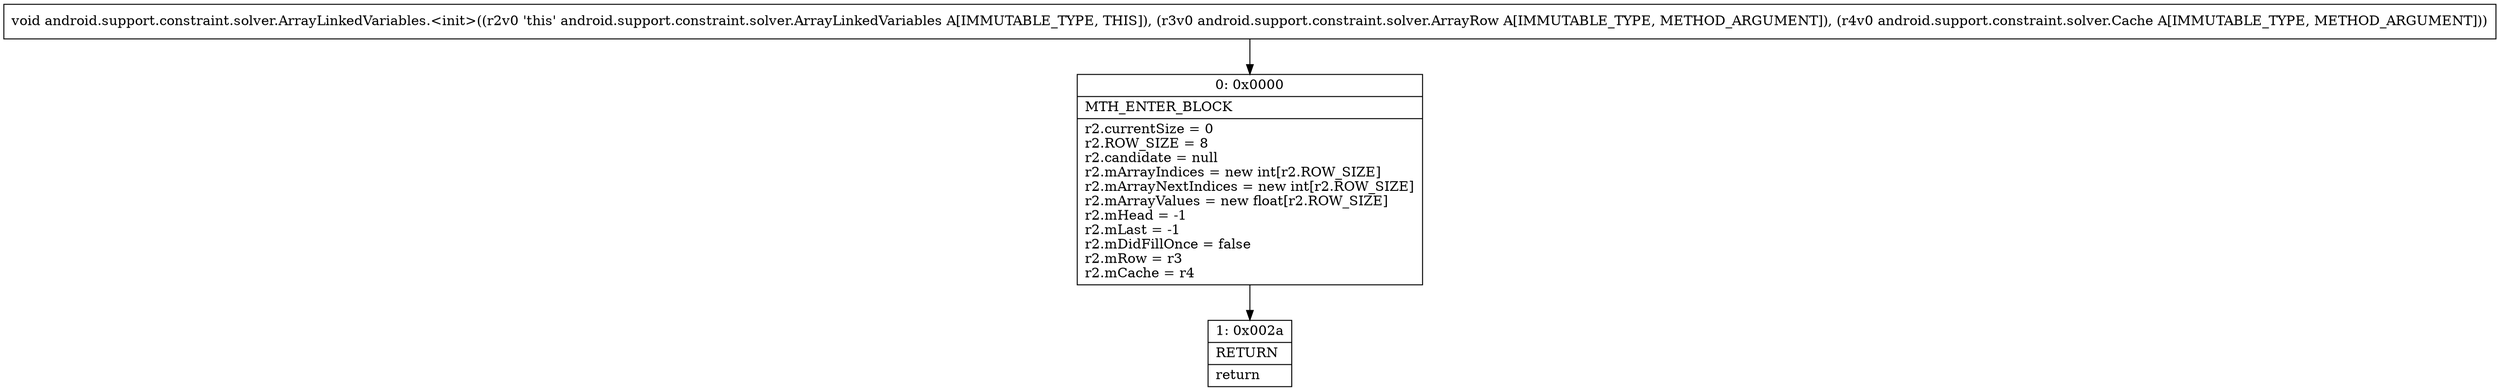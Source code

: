 digraph "CFG forandroid.support.constraint.solver.ArrayLinkedVariables.\<init\>(Landroid\/support\/constraint\/solver\/ArrayRow;Landroid\/support\/constraint\/solver\/Cache;)V" {
Node_0 [shape=record,label="{0\:\ 0x0000|MTH_ENTER_BLOCK\l|r2.currentSize = 0\lr2.ROW_SIZE = 8\lr2.candidate = null\lr2.mArrayIndices = new int[r2.ROW_SIZE]\lr2.mArrayNextIndices = new int[r2.ROW_SIZE]\lr2.mArrayValues = new float[r2.ROW_SIZE]\lr2.mHead = \-1\lr2.mLast = \-1\lr2.mDidFillOnce = false\lr2.mRow = r3\lr2.mCache = r4\l}"];
Node_1 [shape=record,label="{1\:\ 0x002a|RETURN\l|return\l}"];
MethodNode[shape=record,label="{void android.support.constraint.solver.ArrayLinkedVariables.\<init\>((r2v0 'this' android.support.constraint.solver.ArrayLinkedVariables A[IMMUTABLE_TYPE, THIS]), (r3v0 android.support.constraint.solver.ArrayRow A[IMMUTABLE_TYPE, METHOD_ARGUMENT]), (r4v0 android.support.constraint.solver.Cache A[IMMUTABLE_TYPE, METHOD_ARGUMENT])) }"];
MethodNode -> Node_0;
Node_0 -> Node_1;
}


